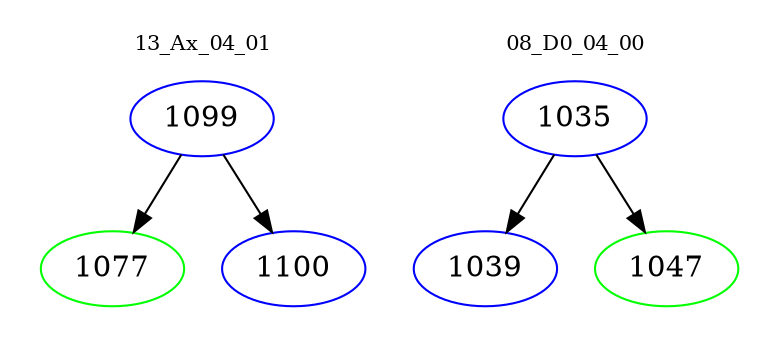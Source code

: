digraph{
subgraph cluster_0 {
color = white
label = "13_Ax_04_01";
fontsize=10;
T0_1099 [label="1099", color="blue"]
T0_1099 -> T0_1077 [color="black"]
T0_1077 [label="1077", color="green"]
T0_1099 -> T0_1100 [color="black"]
T0_1100 [label="1100", color="blue"]
}
subgraph cluster_1 {
color = white
label = "08_D0_04_00";
fontsize=10;
T1_1035 [label="1035", color="blue"]
T1_1035 -> T1_1039 [color="black"]
T1_1039 [label="1039", color="blue"]
T1_1035 -> T1_1047 [color="black"]
T1_1047 [label="1047", color="green"]
}
}
